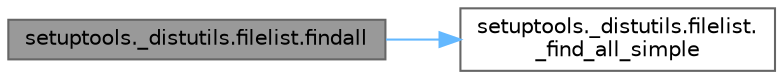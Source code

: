 digraph "setuptools._distutils.filelist.findall"
{
 // LATEX_PDF_SIZE
  bgcolor="transparent";
  edge [fontname=Helvetica,fontsize=10,labelfontname=Helvetica,labelfontsize=10];
  node [fontname=Helvetica,fontsize=10,shape=box,height=0.2,width=0.4];
  rankdir="LR";
  Node1 [id="Node000001",label="setuptools._distutils.filelist.findall",height=0.2,width=0.4,color="gray40", fillcolor="grey60", style="filled", fontcolor="black",tooltip=" "];
  Node1 -> Node2 [id="edge1_Node000001_Node000002",color="steelblue1",style="solid",tooltip=" "];
  Node2 [id="Node000002",label="setuptools._distutils.filelist.\l_find_all_simple",height=0.2,width=0.4,color="grey40", fillcolor="white", style="filled",URL="$namespacesetuptools_1_1__distutils_1_1filelist.html#a1616d8d44de0cb0b9edbea4910a95037",tooltip=" "];
}
